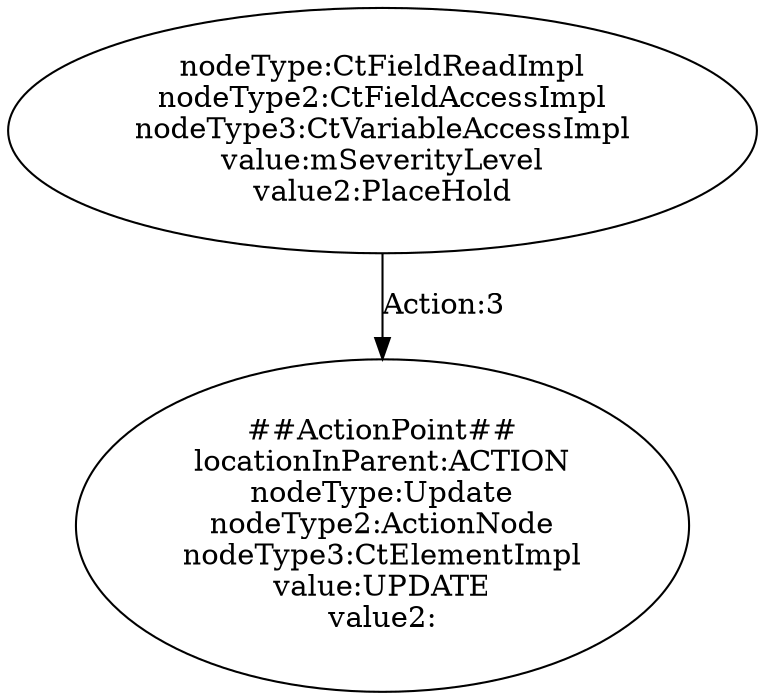 digraph "Pattern" {
0 [label="##ActionPoint##
locationInParent:ACTION
nodeType:Update
nodeType2:ActionNode
nodeType3:CtElementImpl
value:UPDATE
value2:" shape=ellipse]
1 [label="nodeType:CtFieldReadImpl
nodeType2:CtFieldAccessImpl
nodeType3:CtVariableAccessImpl
value:mSeverityLevel
value2:PlaceHold" shape=ellipse]
1 -> 0 [label="Action:3"];
}